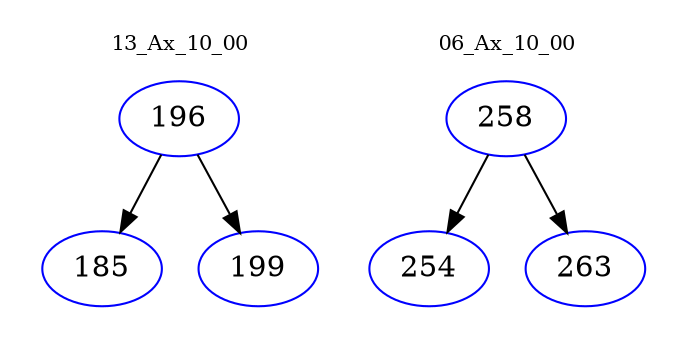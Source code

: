 digraph{
subgraph cluster_0 {
color = white
label = "13_Ax_10_00";
fontsize=10;
T0_196 [label="196", color="blue"]
T0_196 -> T0_185 [color="black"]
T0_185 [label="185", color="blue"]
T0_196 -> T0_199 [color="black"]
T0_199 [label="199", color="blue"]
}
subgraph cluster_1 {
color = white
label = "06_Ax_10_00";
fontsize=10;
T1_258 [label="258", color="blue"]
T1_258 -> T1_254 [color="black"]
T1_254 [label="254", color="blue"]
T1_258 -> T1_263 [color="black"]
T1_263 [label="263", color="blue"]
}
}
